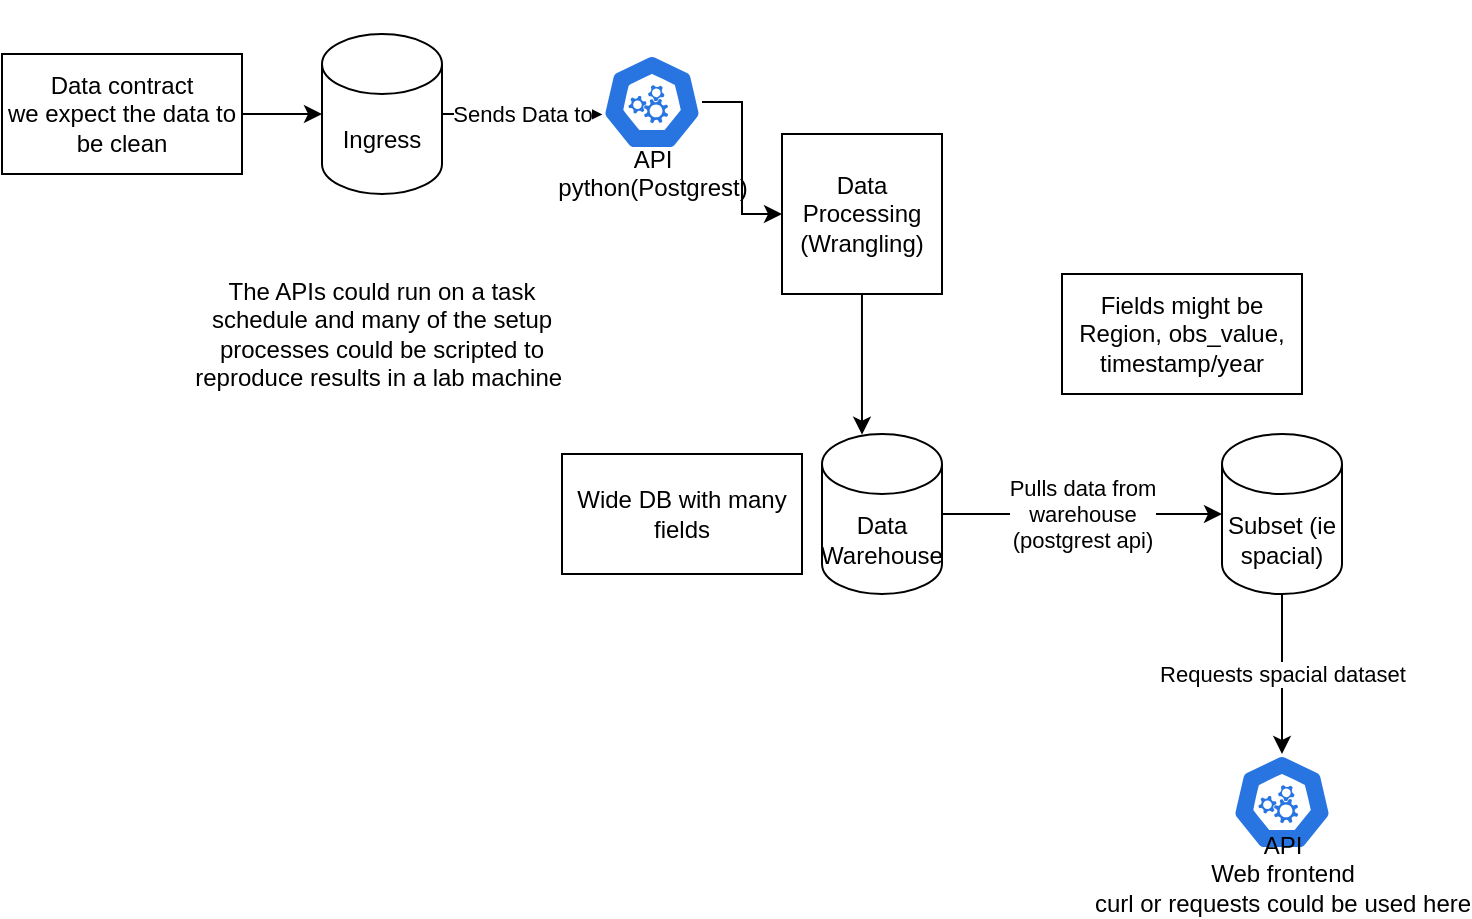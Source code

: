 <mxfile version="24.2.2" type="device">
  <diagram name="Page-1" id="SQ80aeI0fKcRUwAN869X">
    <mxGraphModel dx="1239" dy="860" grid="1" gridSize="10" guides="1" tooltips="1" connect="1" arrows="1" fold="1" page="1" pageScale="1" pageWidth="827" pageHeight="1169" background="#ffffff" math="0" shadow="0">
      <root>
        <mxCell id="0" />
        <mxCell id="1" parent="0" />
        <mxCell id="PwT-5W6LIvjpv7Y9TLPe-1" value="Ingress" style="shape=cylinder3;whiteSpace=wrap;html=1;boundedLbl=1;backgroundOutline=1;size=15;" parent="1" vertex="1">
          <mxGeometry x="170" y="70" width="60" height="80" as="geometry" />
        </mxCell>
        <mxCell id="PwT-5W6LIvjpv7Y9TLPe-6" style="edgeStyle=orthogonalEdgeStyle;rounded=0;orthogonalLoop=1;jettySize=auto;html=1;" parent="1" source="PwT-5W6LIvjpv7Y9TLPe-2" target="PwT-5W6LIvjpv7Y9TLPe-4" edge="1">
          <mxGeometry relative="1" as="geometry" />
        </mxCell>
        <mxCell id="PwT-5W6LIvjpv7Y9TLPe-2" value="&lt;div&gt;&lt;br&gt;&lt;/div&gt;&lt;div&gt;&lt;br&gt;&lt;/div&gt;&lt;div&gt;&lt;br&gt;&lt;/div&gt;&lt;div&gt;&lt;br&gt;&lt;/div&gt;&lt;div&gt;&lt;br&gt;&lt;/div&gt;&lt;div&gt;API&lt;/div&gt;&lt;div&gt;python(&lt;span style=&quot;background-color: initial;&quot;&gt;Postgrest)&lt;/span&gt;&lt;/div&gt;" style="aspect=fixed;sketch=0;html=1;dashed=0;whitespace=wrap;fillColor=#2875E2;strokeColor=#ffffff;points=[[0.005,0.63,0],[0.1,0.2,0],[0.9,0.2,0],[0.5,0,0],[0.995,0.63,0],[0.72,0.99,0],[0.5,1,0],[0.28,0.99,0]];shape=mxgraph.kubernetes.icon2;prIcon=api" parent="1" vertex="1">
          <mxGeometry x="310" y="80" width="50" height="48" as="geometry" />
        </mxCell>
        <mxCell id="PwT-5W6LIvjpv7Y9TLPe-3" value="Sends Data to" style="edgeStyle=orthogonalEdgeStyle;rounded=0;orthogonalLoop=1;jettySize=auto;html=1;exitX=1;exitY=0.5;exitDx=0;exitDy=0;exitPerimeter=0;entryX=0.005;entryY=0.63;entryDx=0;entryDy=0;entryPerimeter=0;" parent="1" source="PwT-5W6LIvjpv7Y9TLPe-1" target="PwT-5W6LIvjpv7Y9TLPe-2" edge="1">
          <mxGeometry relative="1" as="geometry" />
        </mxCell>
        <mxCell id="PwT-5W6LIvjpv7Y9TLPe-4" value="Data Processing&lt;div&gt;(Wrangling)&lt;/div&gt;" style="whiteSpace=wrap;html=1;aspect=fixed;" parent="1" vertex="1">
          <mxGeometry x="400" y="120" width="80" height="80" as="geometry" />
        </mxCell>
        <mxCell id="PwT-5W6LIvjpv7Y9TLPe-7" value="Data Warehouse" style="shape=cylinder3;whiteSpace=wrap;html=1;boundedLbl=1;backgroundOutline=1;size=15;" parent="1" vertex="1">
          <mxGeometry x="420" y="270" width="60" height="80" as="geometry" />
        </mxCell>
        <mxCell id="PwT-5W6LIvjpv7Y9TLPe-8" style="edgeStyle=orthogonalEdgeStyle;rounded=0;orthogonalLoop=1;jettySize=auto;html=1;entryX=0.333;entryY=0.004;entryDx=0;entryDy=0;entryPerimeter=0;" parent="1" source="PwT-5W6LIvjpv7Y9TLPe-4" target="PwT-5W6LIvjpv7Y9TLPe-7" edge="1">
          <mxGeometry relative="1" as="geometry" />
        </mxCell>
        <mxCell id="PwT-5W6LIvjpv7Y9TLPe-9" value="Subset (ie spacial)" style="shape=cylinder3;whiteSpace=wrap;html=1;boundedLbl=1;backgroundOutline=1;size=15;" parent="1" vertex="1">
          <mxGeometry x="620" y="270" width="60" height="80" as="geometry" />
        </mxCell>
        <mxCell id="PwT-5W6LIvjpv7Y9TLPe-10" value="Pulls data from&lt;div&gt;warehouse&lt;/div&gt;&lt;div&gt;(postgrest api)&lt;/div&gt;" style="edgeStyle=orthogonalEdgeStyle;rounded=0;orthogonalLoop=1;jettySize=auto;html=1;entryX=0;entryY=0.5;entryDx=0;entryDy=0;entryPerimeter=0;" parent="1" source="PwT-5W6LIvjpv7Y9TLPe-7" target="PwT-5W6LIvjpv7Y9TLPe-9" edge="1">
          <mxGeometry relative="1" as="geometry">
            <mxPoint as="offset" />
          </mxGeometry>
        </mxCell>
        <mxCell id="PwT-5W6LIvjpv7Y9TLPe-11" value="&lt;div&gt;&lt;br&gt;&lt;/div&gt;&lt;div&gt;&lt;br&gt;&lt;/div&gt;&lt;div&gt;&lt;br&gt;&lt;/div&gt;&lt;div&gt;&lt;br&gt;&lt;/div&gt;&lt;div&gt;&lt;br&gt;&lt;/div&gt;&lt;div&gt;API&lt;/div&gt;&lt;div&gt;Web frontend&lt;/div&gt;&lt;div&gt;curl or requests could be used here&lt;/div&gt;" style="aspect=fixed;sketch=0;html=1;dashed=0;whitespace=wrap;fillColor=#2875E2;strokeColor=#ffffff;points=[[0.005,0.63,0],[0.1,0.2,0],[0.9,0.2,0],[0.5,0,0],[0.995,0.63,0],[0.72,0.99,0],[0.5,1,0],[0.28,0.99,0]];shape=mxgraph.kubernetes.icon2;prIcon=api" parent="1" vertex="1">
          <mxGeometry x="625" y="430" width="50" height="48" as="geometry" />
        </mxCell>
        <mxCell id="PwT-5W6LIvjpv7Y9TLPe-12" value="Requests spacial dataset" style="edgeStyle=orthogonalEdgeStyle;rounded=0;orthogonalLoop=1;jettySize=auto;html=1;entryX=0.5;entryY=0;entryDx=0;entryDy=0;entryPerimeter=0;" parent="1" source="PwT-5W6LIvjpv7Y9TLPe-9" target="PwT-5W6LIvjpv7Y9TLPe-11" edge="1">
          <mxGeometry relative="1" as="geometry">
            <mxPoint as="offset" />
          </mxGeometry>
        </mxCell>
        <mxCell id="PwT-5W6LIvjpv7Y9TLPe-13" value="Fields might be&lt;div&gt;Region, obs_value, timestamp/year&lt;/div&gt;" style="rounded=0;whiteSpace=wrap;html=1;" parent="1" vertex="1">
          <mxGeometry x="540" y="190" width="120" height="60" as="geometry" />
        </mxCell>
        <mxCell id="PwT-5W6LIvjpv7Y9TLPe-14" value="Wide DB with many fields" style="rounded=0;whiteSpace=wrap;html=1;" parent="1" vertex="1">
          <mxGeometry x="290" y="280" width="120" height="60" as="geometry" />
        </mxCell>
        <mxCell id="PwT-5W6LIvjpv7Y9TLPe-16" style="edgeStyle=orthogonalEdgeStyle;rounded=0;orthogonalLoop=1;jettySize=auto;html=1;" parent="1" source="PwT-5W6LIvjpv7Y9TLPe-15" target="PwT-5W6LIvjpv7Y9TLPe-1" edge="1">
          <mxGeometry relative="1" as="geometry" />
        </mxCell>
        <mxCell id="PwT-5W6LIvjpv7Y9TLPe-15" value="Data contract&lt;div&gt;we expect the data to be clean&lt;/div&gt;" style="rounded=0;whiteSpace=wrap;html=1;" parent="1" vertex="1">
          <mxGeometry x="10" y="80" width="120" height="60" as="geometry" />
        </mxCell>
        <mxCell id="PwT-5W6LIvjpv7Y9TLPe-18" value="The APIs could run on a task schedule and many of the setup processes could be scripted to reproduce results in a lab machine&amp;nbsp;" style="text;html=1;align=center;verticalAlign=middle;whiteSpace=wrap;rounded=0;labelBackgroundColor=default;" parent="1" vertex="1">
          <mxGeometry x="100" y="190" width="200" height="60" as="geometry" />
        </mxCell>
      </root>
    </mxGraphModel>
  </diagram>
</mxfile>
